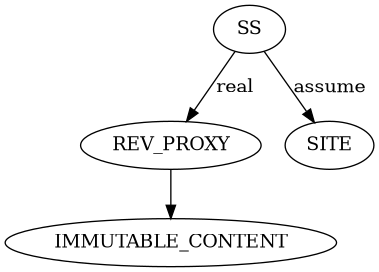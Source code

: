 @startdot
digraph x {
SS -> REV_PROXY [label="real"]
SS -> SITE [label="assume"]
REV_PROXY -> IMMUTABLE_CONTENT
}
@enddot